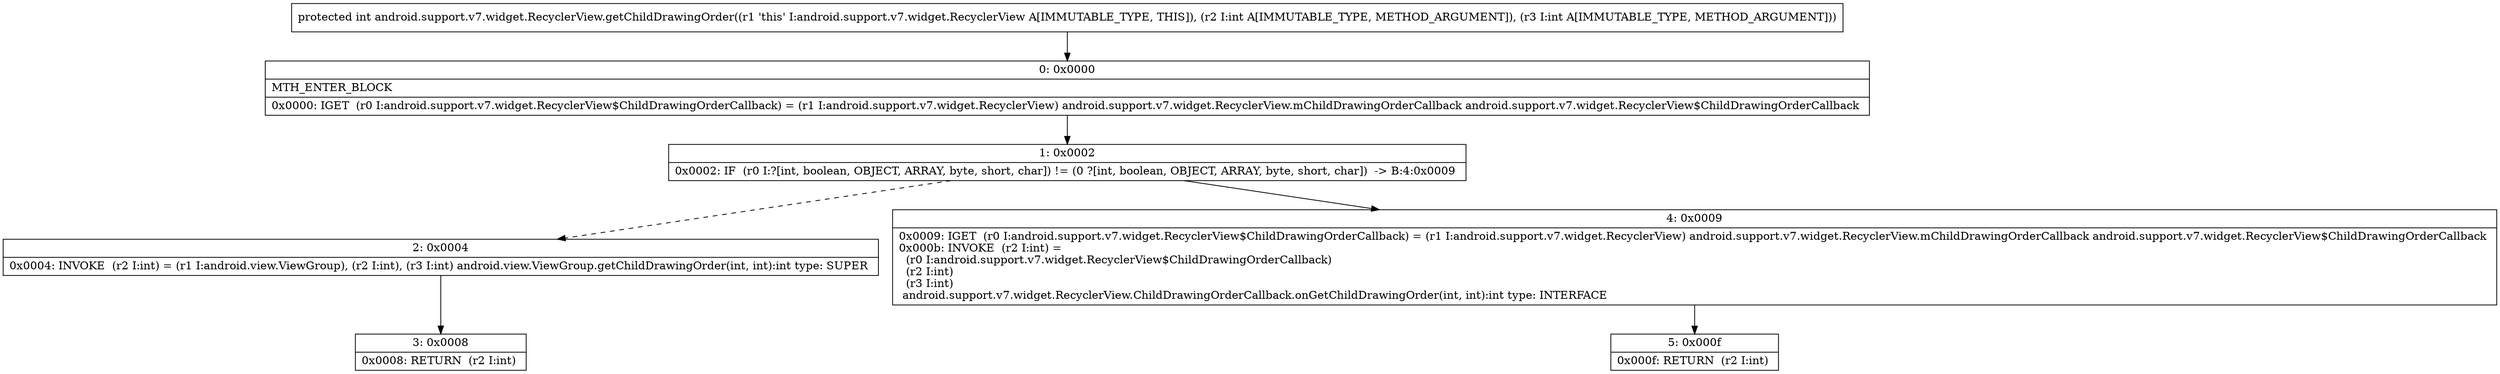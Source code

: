 digraph "CFG forandroid.support.v7.widget.RecyclerView.getChildDrawingOrder(II)I" {
Node_0 [shape=record,label="{0\:\ 0x0000|MTH_ENTER_BLOCK\l|0x0000: IGET  (r0 I:android.support.v7.widget.RecyclerView$ChildDrawingOrderCallback) = (r1 I:android.support.v7.widget.RecyclerView) android.support.v7.widget.RecyclerView.mChildDrawingOrderCallback android.support.v7.widget.RecyclerView$ChildDrawingOrderCallback \l}"];
Node_1 [shape=record,label="{1\:\ 0x0002|0x0002: IF  (r0 I:?[int, boolean, OBJECT, ARRAY, byte, short, char]) != (0 ?[int, boolean, OBJECT, ARRAY, byte, short, char])  \-\> B:4:0x0009 \l}"];
Node_2 [shape=record,label="{2\:\ 0x0004|0x0004: INVOKE  (r2 I:int) = (r1 I:android.view.ViewGroup), (r2 I:int), (r3 I:int) android.view.ViewGroup.getChildDrawingOrder(int, int):int type: SUPER \l}"];
Node_3 [shape=record,label="{3\:\ 0x0008|0x0008: RETURN  (r2 I:int) \l}"];
Node_4 [shape=record,label="{4\:\ 0x0009|0x0009: IGET  (r0 I:android.support.v7.widget.RecyclerView$ChildDrawingOrderCallback) = (r1 I:android.support.v7.widget.RecyclerView) android.support.v7.widget.RecyclerView.mChildDrawingOrderCallback android.support.v7.widget.RecyclerView$ChildDrawingOrderCallback \l0x000b: INVOKE  (r2 I:int) = \l  (r0 I:android.support.v7.widget.RecyclerView$ChildDrawingOrderCallback)\l  (r2 I:int)\l  (r3 I:int)\l android.support.v7.widget.RecyclerView.ChildDrawingOrderCallback.onGetChildDrawingOrder(int, int):int type: INTERFACE \l}"];
Node_5 [shape=record,label="{5\:\ 0x000f|0x000f: RETURN  (r2 I:int) \l}"];
MethodNode[shape=record,label="{protected int android.support.v7.widget.RecyclerView.getChildDrawingOrder((r1 'this' I:android.support.v7.widget.RecyclerView A[IMMUTABLE_TYPE, THIS]), (r2 I:int A[IMMUTABLE_TYPE, METHOD_ARGUMENT]), (r3 I:int A[IMMUTABLE_TYPE, METHOD_ARGUMENT])) }"];
MethodNode -> Node_0;
Node_0 -> Node_1;
Node_1 -> Node_2[style=dashed];
Node_1 -> Node_4;
Node_2 -> Node_3;
Node_4 -> Node_5;
}

